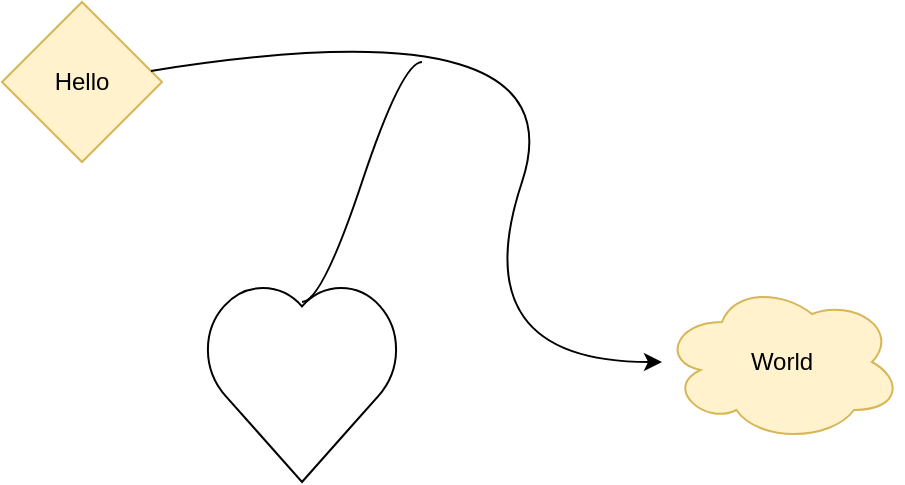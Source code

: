 <mxfile>
    <diagram id="qmvfy08nIKsCwz1kwUyf" name="Page-1">
        <mxGraphModel dx="832" dy="1671" grid="1" gridSize="10" guides="1" tooltips="1" connect="1" arrows="1" fold="1" page="1" pageScale="1" pageWidth="850" pageHeight="1100" math="0" shadow="0">
            <root>
                <mxCell id="0"/>
                <mxCell id="1" parent="0"/>
                <mxCell id="3" value="Hello" style="rhombus;whiteSpace=wrap;html=1;fillColor=#fff2cc;strokeColor=#d6b656;" parent="1" vertex="1">
                    <mxGeometry x="160" y="-330" width="80" height="80" as="geometry"/>
                </mxCell>
                <mxCell id="4" value="World" style="ellipse;shape=cloud;whiteSpace=wrap;html=1;fillColor=#fff2cc;strokeColor=#d6b656;" parent="1" vertex="1">
                    <mxGeometry x="490" y="-190" width="120" height="80" as="geometry"/>
                </mxCell>
                <mxCell id="6" value="" style="curved=1;endArrow=classic;html=1;" parent="1" source="3" target="4" edge="1">
                    <mxGeometry width="50" height="50" relative="1" as="geometry">
                        <mxPoint x="260" y="-330" as="sourcePoint"/>
                        <mxPoint x="550" y="-220" as="targetPoint"/>
                        <Array as="points">
                            <mxPoint x="450" y="-330"/>
                            <mxPoint x="390" y="-150"/>
                        </Array>
                    </mxGeometry>
                </mxCell>
                <mxCell id="7" value="" style="verticalLabelPosition=bottom;verticalAlign=top;html=1;shape=mxgraph.basic.heart" parent="1" vertex="1">
                    <mxGeometry x="260" y="-190" width="100" height="100" as="geometry"/>
                </mxCell>
                <mxCell id="9" value="" style="edgeStyle=entityRelationEdgeStyle;startArrow=none;endArrow=none;segment=10;curved=1;sourcePerimeterSpacing=0;targetPerimeterSpacing=0;" parent="1" edge="1">
                    <mxGeometry relative="1" as="geometry">
                        <mxPoint x="310" y="-180" as="sourcePoint"/>
                        <mxPoint x="370" y="-300" as="targetPoint"/>
                    </mxGeometry>
                </mxCell>
            </root>
        </mxGraphModel>
    </diagram>
</mxfile>